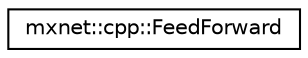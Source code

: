 digraph "Graphical Class Hierarchy"
{
 // LATEX_PDF_SIZE
  edge [fontname="Helvetica",fontsize="10",labelfontname="Helvetica",labelfontsize="10"];
  node [fontname="Helvetica",fontsize="10",shape=record];
  rankdir="LR";
  Node0 [label="mxnet::cpp::FeedForward",height=0.2,width=0.4,color="black", fillcolor="white", style="filled",URL="$classmxnet_1_1cpp_1_1FeedForward.html",tooltip=" "];
}
